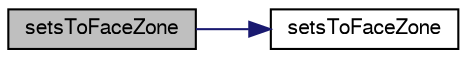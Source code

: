 digraph "setsToFaceZone"
{
  bgcolor="transparent";
  edge [fontname="FreeSans",fontsize="10",labelfontname="FreeSans",labelfontsize="10"];
  node [fontname="FreeSans",fontsize="10",shape=record];
  rankdir="LR";
  Node3 [label="setsToFaceZone",height=0.2,width=0.4,color="black", fillcolor="grey75", style="filled", fontcolor="black"];
  Node3 -> Node4 [color="midnightblue",fontsize="10",style="solid",fontname="FreeSans"];
  Node4 [label="setsToFaceZone",height=0.2,width=0.4,color="black",URL="$a25394.html#a9ec8e263388175cc3b38565fa3821f53",tooltip="Construct from components. "];
}
